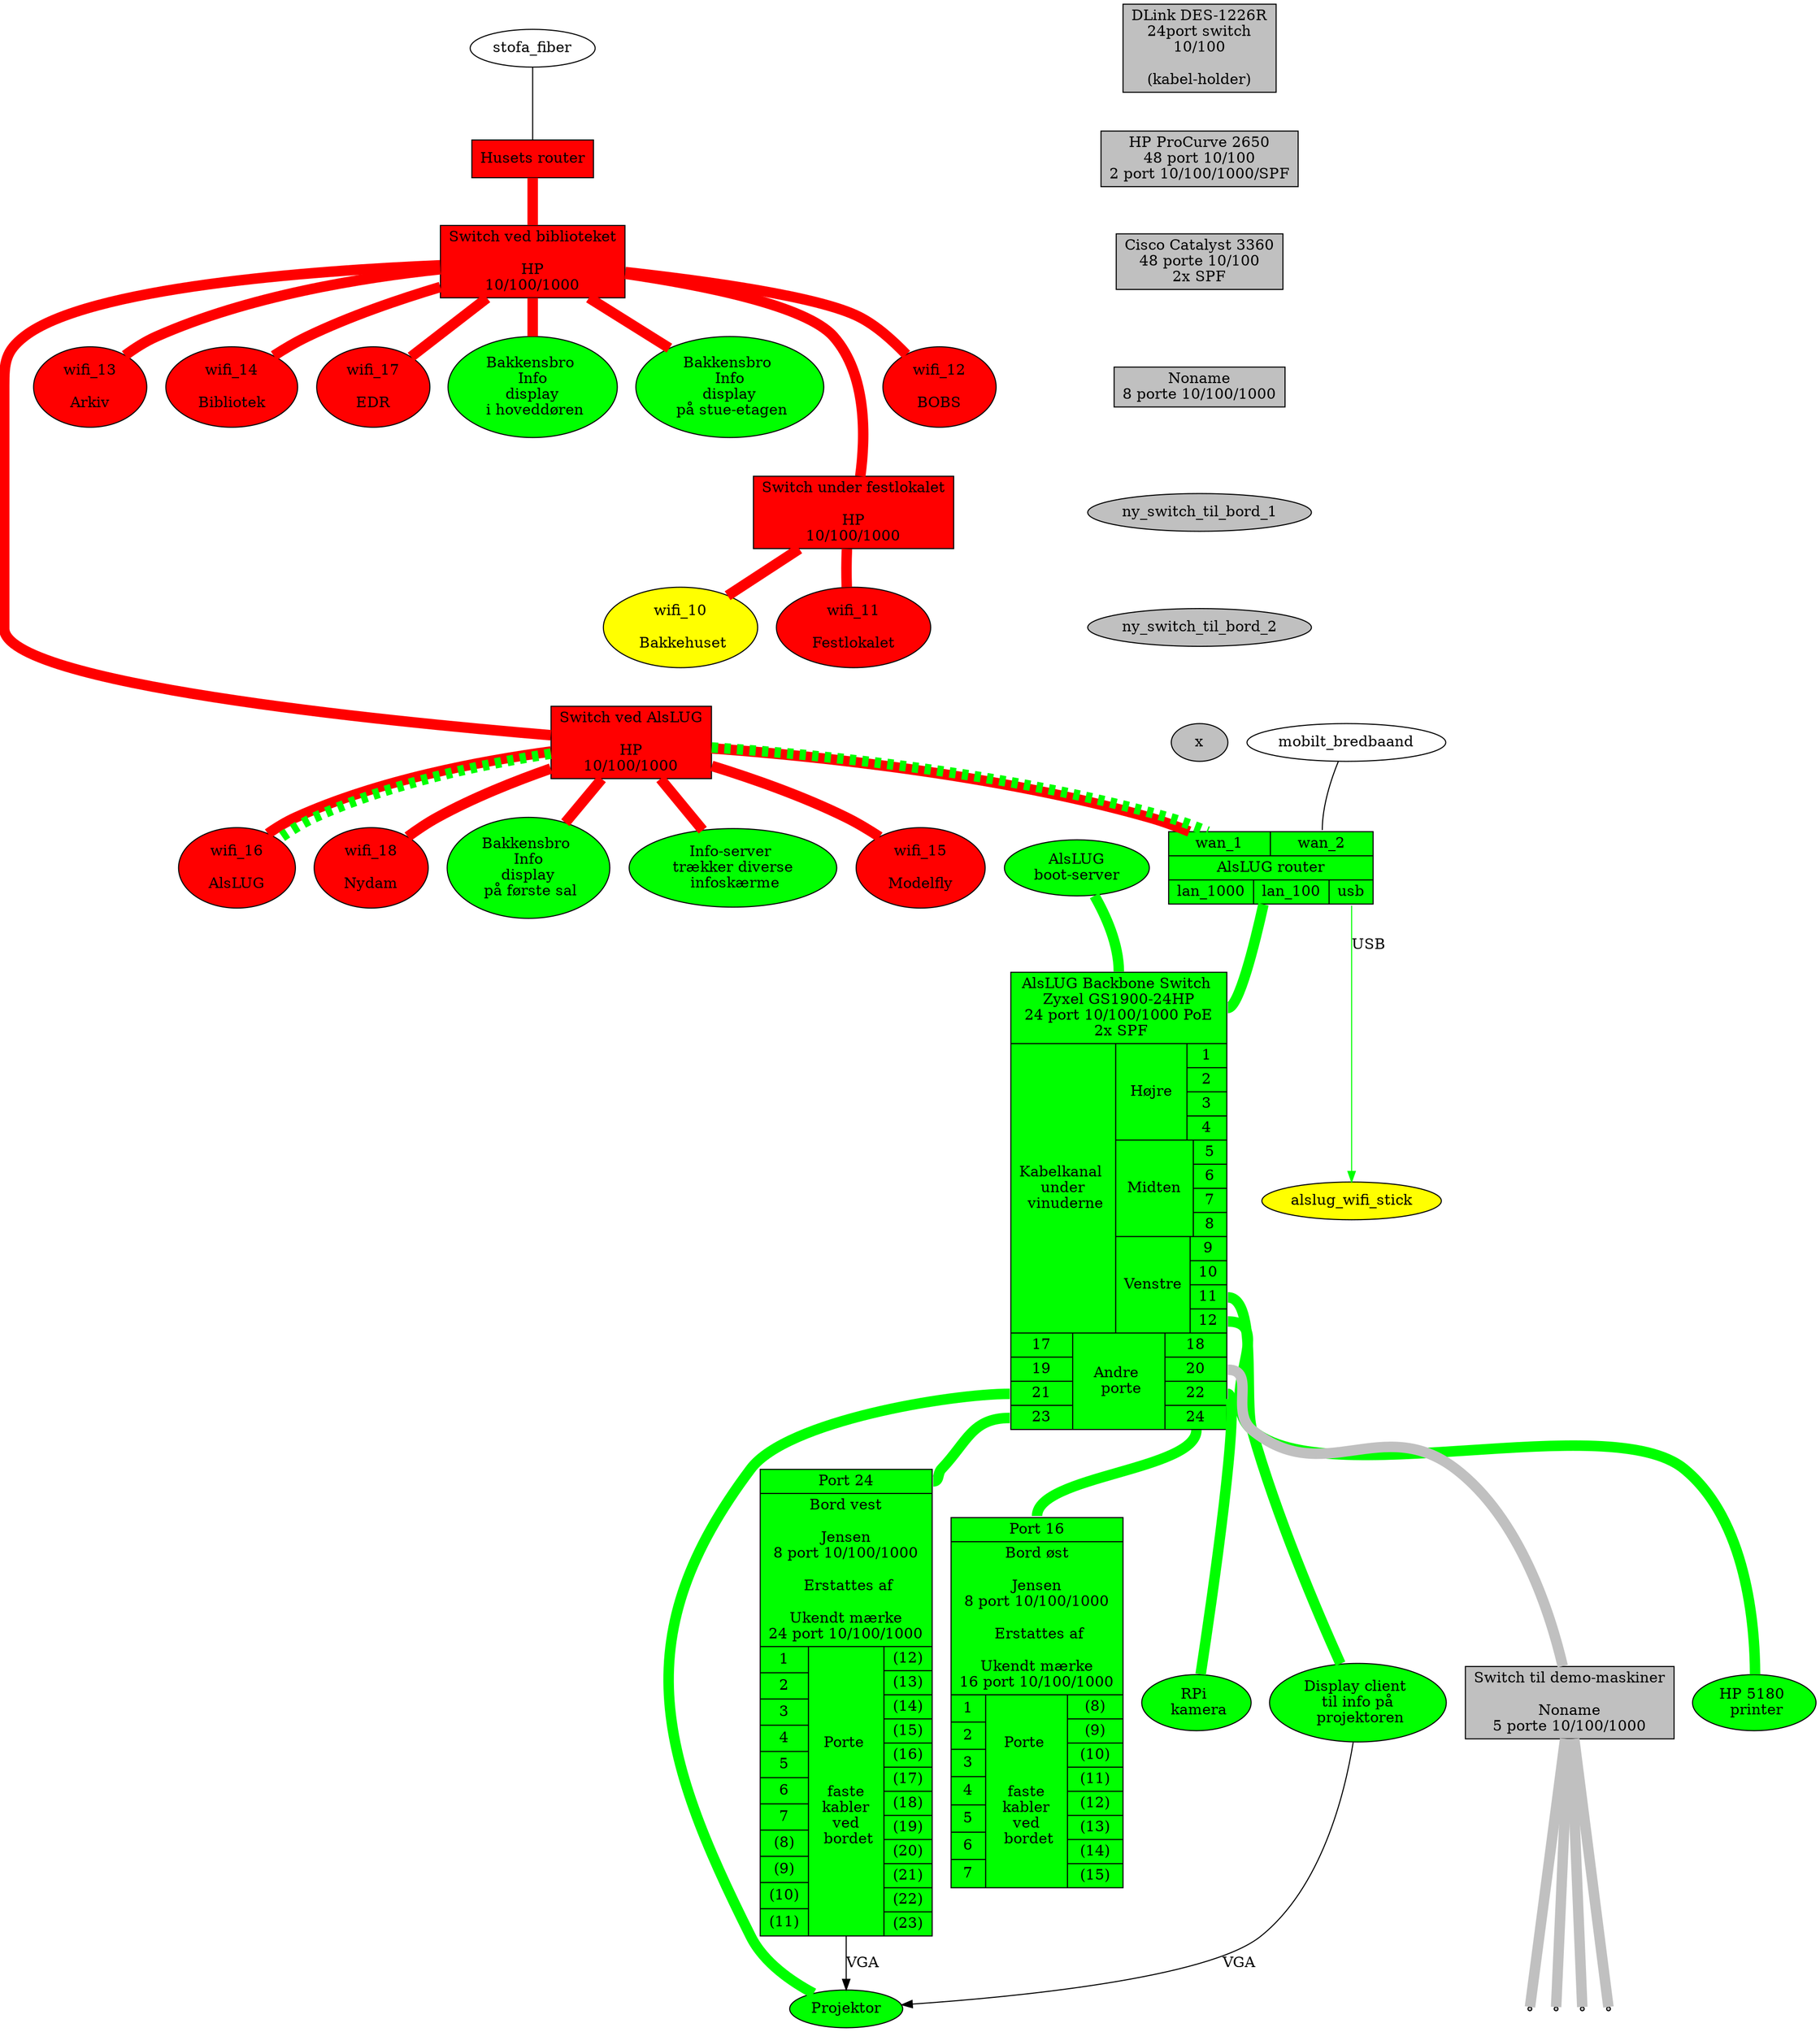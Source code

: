 digraph xxx {
  edge [ dir=none penwidth=10 ];

  node [ style=filled fillcolor=red ];
  husets_router [ shape=box label="Husets router" ];
  husets_switch_1 [ shape=box label="Switch ved biblioteket\n\nHP\n10/100/1000" ];
  husets_switch_2 [ shape=box label="Switch ved AlsLUG\n\nHP\n10/100/1000" ];
  festlokale_switch [ shape=box label="Switch under festlokalet\n\nHP\n10/100/1000" ];
  wifi_10 [ label=" wifi_10 \n\n Bakkehuset" fillcolor=yellow ];
  wifi_11 [ label=" wifi_11 \n\n Festlokalet "                ];
  wifi_12 [ label=" wifi_12 \n\n BOBS "                       ];
  wifi_13 [ label=" wifi_13 \n\n Arkiv "                      ];
  wifi_14 [ label=" wifi_14 \n\n Bibliotek "                  ];
  wifi_15 [ label=" wifi_15 \n\n Modelfly "                   ];
  wifi_16 [ label=" wifi_16 \n\n AlsLUG "                     ];
  wifi_17 [ label=" wifi_17 \n\n EDR "                        ];
  wifi_18 [ label=" wifi_18 \n\n Nydam "                      ];
  
  node [ style=filled fillcolor=green ];
  bakkensbro_info_doer	[ label="Bakkensbro \n Info \n display \n i hoveddøren"		];
  bakkensbro_info_stuen	[ label="Bakkensbro \n Info \n display \n på stue-etagen"	];
  bakkensbro_info_1_sal	[ label="Bakkensbro \n Info \n display \n på første sal"	];
  info_server		[ label="Info-server \n trækker diverse \n infoskærme"		];
  alslug_router [ shape=record label="{{<wan_1> wan_1|<wan_2> wan_2}|
                                        AlsLUG router
                                      |{<lan_1000> lan_1000|<lan_100> lan_100|<usb> usb}}" ];
  alslug_gl_bootserver [ label="AlsLUG\nboot-server" ];
  alslug_display_procjetor [ label="Display client \n til info på \n projektoren" ];
  alslug_backbone_switch [ shape=record label="{<any> AlsLUG Backbone Switch \n Zyxel GS1900-24HP \n 24 port 10/100/1000 PoE \n 2x SPF|{Kabelkanal \n under \n vinuderne
		|{
			{Højre	|{	<1> 1	|	<2> 2	|	<3> 3	|	<4> 4	}}|
			{Midten	|{	<5> 5	|	<6> 6	|	<7> 7	|	<8>8	}}|
			{Venstre|{	<9> 9	|	<10>10	|	<11>11	|	<12>12	}}
		}}|{{{
			{<17>17|<18>19|<21>21|<23>23}
			|Andre \n porte|
			{<18>18|<20>20|<22>22|<24>24}
		}}}}"];
  alslug_projektor [ label="Projektor" ]
  alslug_hp5180 [ label="HP 5180 \n printer" ]
  RPi_camera [ label="RPi \n kamera" ]
  bord_1 [ shape=record label="{<24> Port 24|
		<bord> Bord vest\n\nJensen\n8 port 10/100/1000\n\n Erstattes af\n\nUkendt mærke\n24 port 10/100/1000
		|{
			{1|2|3|4|5|6|7|(8)|(9)|(10)|(11)}
			|Porte \n\n\n faste \n kabler \n ved \n bordet|
			{(12)|(13)|(14)|(15)|(16)|(17)|(18)|(19)|(20)|(21)|(22)|(23)}
		}}"];
  bord_2 [ shape=record label="{<16> Port 16|
		<bord> Bord øst\n\nJensen\n8 port 10/100/1000\n\n Erstattes af\n\nUkendt mærke\n16 port 10/100/1000
		|{
			{1|2|3|4|5|6|7}
			|Porte \n\n\n faste \n kabler \n ved \n bordet|
			{(8)|(9)|(10)|(11)|(12)|(13)|(14)|(15)}
		}}"];
 
  // Udstyr som pt ikke bruges
  node [ style=filled fillcolor=gray ];
  switch_24p      [ shape=box label="DLink DES-1226R\n24port switch\n10/100\n\n(kabel-holder)"];
  switch_48p      [ shape=box label="HP ProCurve 2650\n48 port 10/100\n2 port 10/100/1000/SPF"];
  switch_48p_poe  [ shape=box label="Cisco Catalyst 3360\n48 porte 10/100\n2x SPF"];
  switch_5p       [ shape=box label="Switch til demo-maskiner\n\nNoname\n5 porte 10/100/1000" ];
  switch_8p       [ shape=box label="Noname\n8 porte 10/100/1000"];
  
  switch_24p -> switch_48p -> switch_48p_poe -> switch_8p -> ny_switch_til_bord_1 -> ny_switch_til_bord_2 -> x -> alslug_router [ color=invis ];
  
  
  node [ style=normal ];
  // Internet forbindelser
  stofa_fiber      -> husets_router [ penwidth=1 fillcolor=black style=filled ];
  mobilt_bredbaand -> alslug_router:wan_2 [ penwidth=1 fillcolor=black style=filled ];
  
  // Husets forbindelser
  edge  [ color=red style=solid ];
  husets_switch_1 -> festlokale_switch -> {     wifi_10 wifi_11                                                        };
  husets_router -> husets_switch_1 -> {                        wifi_12 wifi_13 wifi_14                 wifi_17         };
  husets_switch_1 -> husets_switch_2 -> { alslug_router                                wifi_15 wifi_16         wifi_18 };

  husets_switch_1 -> { bakkensbro_info_doer bakkensbro_info_stuen };
  husets_switch_2 -> { bakkensbro_info_1_sal info_server };

  // VLAN forbindelser over bakkensbros netværk
  edge  [ color=green style=dashed ];
  husets_switch_2 -> { alslug_router:wan_1 wifi_16 };

  alslug_wifi_stick [ fillcolor=yellow style=filled ];

  // Interne forbindelser
  edge [ color=green style=solid ];
  node [ shape=point ];
  
  {alslug_router:lan_1000 alslug_gl_bootserver} -> alslug_backbone_switch:any;
  alslug_backbone_switch:12 -> alslug_hp5180;
  alslug_backbone_switch:11 -> alslug_display_procjetor;
  alslug_backbone_switch:20 -> switch_5p -> { demo_1 demo_2 demo_3 demo_4 } [ color=gray ];
  alslug_backbone_switch:21 -> alslug_projektor;
  alslug_backbone_switch:22 -> RPi_camera;
  alslug_backbone_switch:23 -> bord_1:24;
  alslug_backbone_switch:24 -> bord_2:16;

  alslug_display_procjetor -> alslug_projektor [ color=black penwidth=1 label="VGA" dir=forward ];
  bord_1 -> alslug_projektor [ color=black penwidth=1 label="VGA" dir=forward ];
  alslug_router:usb -> alslug_wifi_stick [ penwidth=1 label="USB" dir=forward ];
  
  edge [ color=invis ];
  husets_switch_1 -> wifi_12 -> festlokale_switch -> wifi_11 -> husets_switch_2;

  subgraph {
    rank = same;
#    alslug_projektor;
#    alslug_hp5180;
    alslug_backbone_switch;
  }
}

